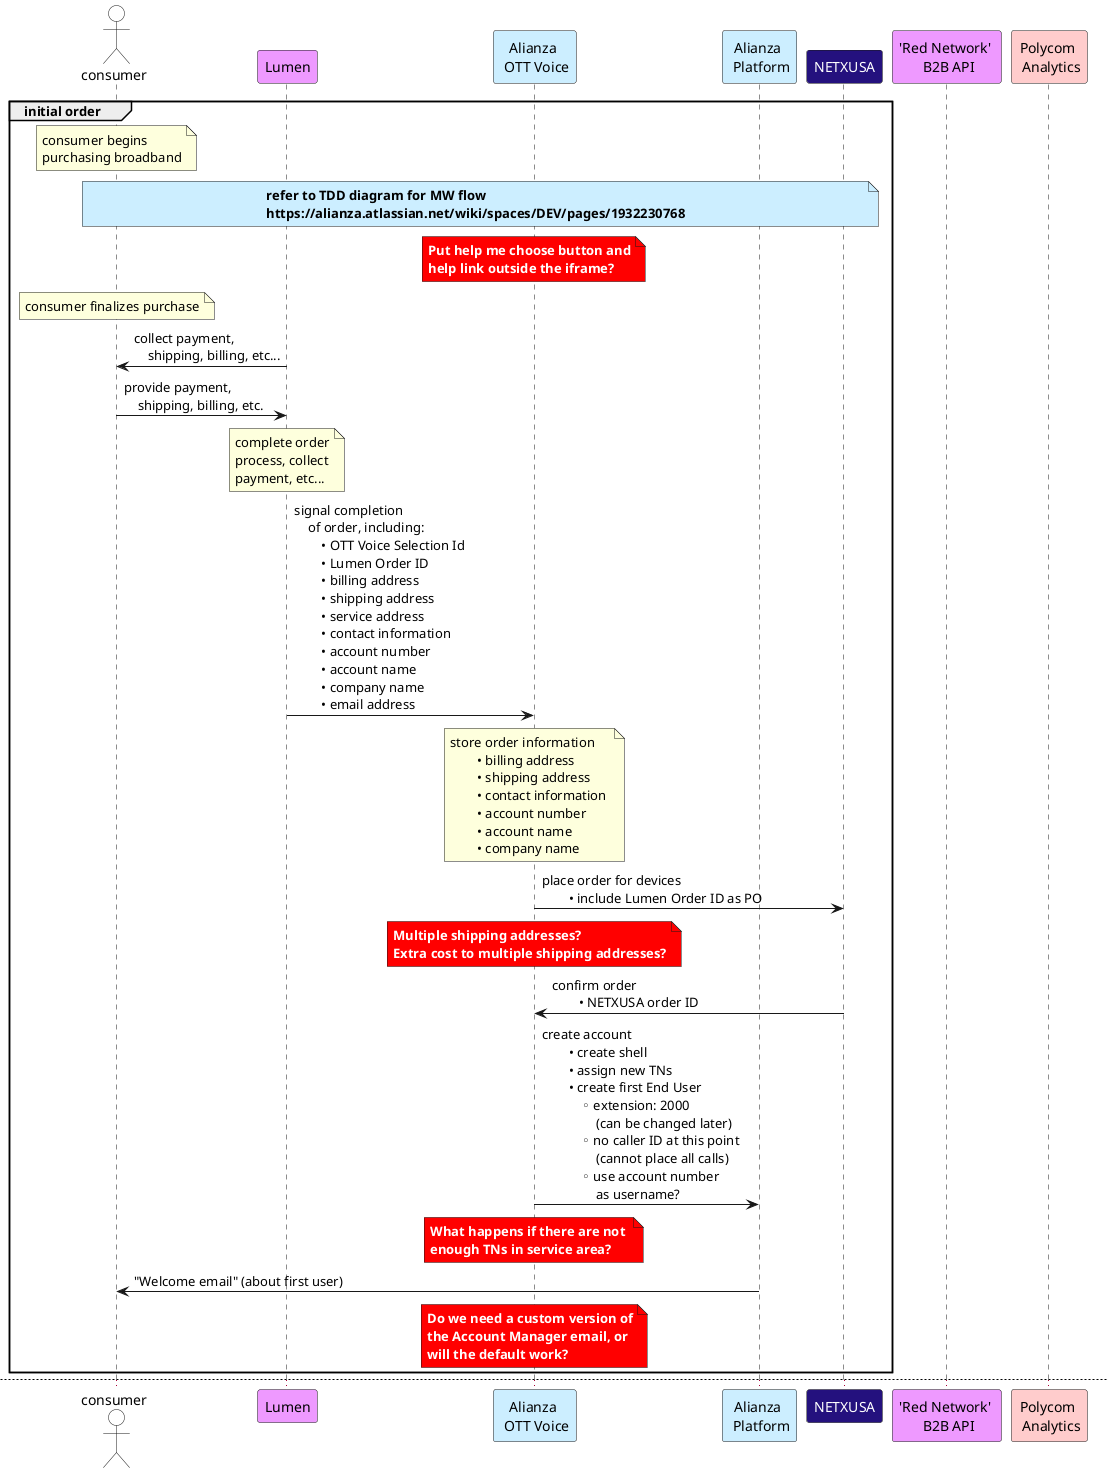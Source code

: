 @startuml

actor "consumer" as c #ffffff
participant "Lumen" as lws #ee99ff
participant "Alianza \n OTT Voice" as aws #cceeff
participant "Alianza \n Platform" as ax #cceeff
participant "<font color=white>NETXUSA" as nx #24117E
participant "'Red Network' \n B2B API" as l3b #ee99ff
participant "Polycom \n Analytics" as poly #ffcccc

group initial order
note over c
    consumer begins
    purchasing broadband
end note
note over c,nx #cceeff
   <b>refer to TDD diagram for MW flow
   <b>https://alianza.atlassian.net/wiki/spaces/DEV/pages/1932230768
end note
note over aws #ff0000
    <font color=white><b>Put help me choose button and
    <font color=white><b>help link outside the iframe?
end note

note over c: consumer finalizes purchase
lws -> c: collect payment, \n\
    shipping, billing, etc...
c -> lws: provide payment, \n\
    shipping, billing, etc.
note over lws
    complete order
    process, collect
    payment, etc...
end note
lws -> aws: signal completion \n\
    of order, including: \n\
        • OTT Voice Selection Id \n\
        • Lumen Order ID \n\
        • billing address \n\
        • shipping address \n\
        • service address \n\
        • contact information \n\
        • account number \n\
        • account name \n\
        • company name \n\
        • email address
note over aws: store order information \n\
        • billing address \n\
        • shipping address \n\
        • contact information \n\
        • account number \n\
        • account name \n\
        • company name
aws -> nx: place order for devices \n\
        • include Lumen Order ID as PO
note over aws #ff0000
    <font color=white><b>Multiple shipping addresses?
    <font color=white><b>Extra cost to multiple shipping addresses?
end note
nx -> aws: confirm order \n\
        • NETXUSA order ID
aws -> ax: create account \n\
        • create shell \n\
        • assign new TNs \n\
        • create first End User \n\
            ◦ extension: 2000 \n\
                (can be changed later) \n\
            ◦ no caller ID at this point \n\
                (cannot place all calls) \n\
            ◦ use account number\n\
                as username?
note over aws #ff0000
    <font color=white><b>What happens if there are not 
    <font color=white><b>enough TNs in service area?
end note
ax -> c: "Welcome email" (about first user)

note over aws #ff0000
    <font color=white><b>Do we need a custom version of
    <font color=white><b>the Account Manager email, or
    <font color=white><b>will the default work?
end note

end

newpage

...

group NETXUSA order ships
note over aws,nx #ff0000
    <font color=white><b>What other states or flows are
    <font color=white><b>possible for the NETXUSA orders,
    <font color=white><b>and how do we react to them?
end note

note over nx
    order
    progresses
    to "invoice
    linked" and
    is shipped
end note
nx -> poly: register MAC \n\
    Addresses
nx -> aws: "invoice linked" event \n\
        • NETXUSA order ID \n\
        • Lumen Order ID \n\
        • tracking information \n\
        • device MAC addresses
note over aws,nx #ff0000
        <font color=white><back:red><b>Will we get all device
        <font color=white><back:red><b>MAC addresses at once
        <font color=white><back:red><b>(multiple shipments /
        <font color=white><back:red><b>multiple tracking numbers)?
end note
note over aws
    store MAC addresses
    associated with account
end note
aws -> lws: provide NETXUSA order information \n\
        • Lumen Order ID \n\
        • tracking information \n\
        • device MAC addresses
note over aws,nx #ff0000
    <font color=white><b>Do we need to react to tracking updates?
end note
note over aws,nx #ff0000
    <font color=white><b>What to do if shipment is lost?
end note
note over aws,nx #ff0000
    <font color=white><b>Shipment returned to sender?
end note
note over aws,nx #ff0000
    <font color=white><b>Partial / delayed shipments?
end note
end

...

group port check on Alianza side (every hour)
note over aws
    check for
    outstanding
    porting data
    that has not
    been provided
    by customer
    after 12 hours
    <i>note</i>: 12 hours from
       order placement
       and after each
       notification to
       Lumen
end note
note over aws #f00
    <font color=white><b>Where exactly is the notification
    <font color=white><b>being sent? SFDC, or other?
end note
loop "for each incomplete port found"
    aws -> lws: notify that customer \n\
        has not completed port \n\
        • OTT Voice Selection Id
    note over lws
        react:
        • email reminder
        • reschedule /
            postpone install
        • cancel order
    end note
    opt "if order cancelled"
        lws -> aws: notify of cancelled order \n\
        • OTT Voice Selection Id
        aws -> ax: clean up account
        aws -> nx: cancel order
note over aws #f00
    <font color=white><b>What to do if shipped?
end note
note over aws #f00
    <font color=white><b>Send notification when
    <font color=white><b>the porting information
    <font color=white><b>is completed?
end note

    end
end
end

newpage

...

group customer completes porting
note over c
    clicks button
    on confirmation
    <b>or</b>
    clicks link
    in email w/
    unique code
    <b>or</b>
    logs into end
    user portal w/
    end user
    credentials
end note
aws -> c: provide porting \n\
    information form \n\
    (pre-filled as much \n\
    as possible)
c -> aws: provide porting information
aws -> l3b: initiate ports
note over aws #080
    <font color=white><b>Porting exceptions handled
    <font color=white><b>out-of-band manually by Lumen
end note
note over aws #f00
    <font color=white><b>What do when TN isn't portable?
end note
note over aws #f00
    <font color=white><b>Does Alianza need to send Lumen
    <font color=white><b>something about the port starting?
end note
note over aws #f00
    <font color=white><b>What about delays in device shipping as it
    <font color=white><b>affects porting (delay port, change date, etc...)?
end note
end

group customer completes device/user configuration
note over c
    clicks button
    on confirmation
    <b>or</b>
    clicks link
    in email w/
    unique code
    <b>or</b>
    logs into end
    user portal w/
    end user
    credentials
end note
aws -> c: collect data \n\
    for each user: \n\
    • first name \n\
    • last name \n\
    • username \n\
    • email address \n\
    • device MAC address \n\
        (selector if MAC \n\
        addresses available) \n\
    • TN selection \n\
    • extension
c -> aws: provide data
aws -> ax: configure account
note over aws #ff0000
    <font color=white><b>Do we want a similar notification
    <font color=white><b>system for device/user configuration
    <font color=white><b>not completed as we have to porting
    <font color=white><b>not completed?
end note
note over aws #ff0000
    <font color=white><b>Do we need a way to change the
    <font color=white><b>Account Manager into an End User?
    <font color=white><b>(Can the initial email address
    <font color=white><b>be exluded from the end user choices?)
end note
end

newpage

...
...

note over aws #ff0000
     <font color=white><b>Are there Lumen side events
     <font color=white><b>we need to react to in some way?
end note

note over aws #ff0000
     <font color=white><b>What actions can the consumer take
     <font color=white><b>in the EUP?
     <font color=white><b>  • Add/Update/Delete Virtual FAX
     <font color=white><b>  • Add/Update/Delete Groups
     <font color=white><b>  • Add/Update/Delete Users
     <font color=white><b>    ◦ Call Handling
     <font color=white><b>    ◦ Call Screening
     <font color=white><b>    ◦ CallerID
     <font color=white><b>    ◦ Language
     <font color=white><b>    ◦ Other calling features (CW, CID, ...)
     <font color=white><b>  • Add/Update/Delete TNs
     <font color=white><b>    ◦ E911/CSR/CallerID
     <font color=white><b>    ◦ Routing
     <font color=white><b>  • Add/Update/Delete Devices
     <font color=white><b>    ◦ Configuration fields
     <font color=white><b>  • Add/Update/Delete Calling Plans
     <font color=white><b>  • Add/Update/Delete Voicemail
     <font color=white><b>  • Add/Update/Delete Auto Attendant
     <font color=white><b>  • Manage Account settings
     <font color=white><b>    ◦ Emergency Notification
     <font color=white><b>    ◦ Route Plan
     <font color=white><b>    ◦ Calling Plan
     <font color=white><b>    ◦ Call Screening
     <font color=white><b>    ◦ Dialing Behavior
     <font color=white><b>    ◦ Hold Music
     <font color=white><b>    ◦ Time Zone
     <font color=white><b>    ◦ Account Name
     <font color=white><b>    ◦ Account Number
     <font color=white><b>  • Call History
end note

note over aws #ff0000
     <font color=white><b>As customers make updates
     <font color=white><b>and changes in the EUP, do
     <font color=white><b>we need to push something
     <font color=white><b>to Lumen?
end note

...
...

@enduml